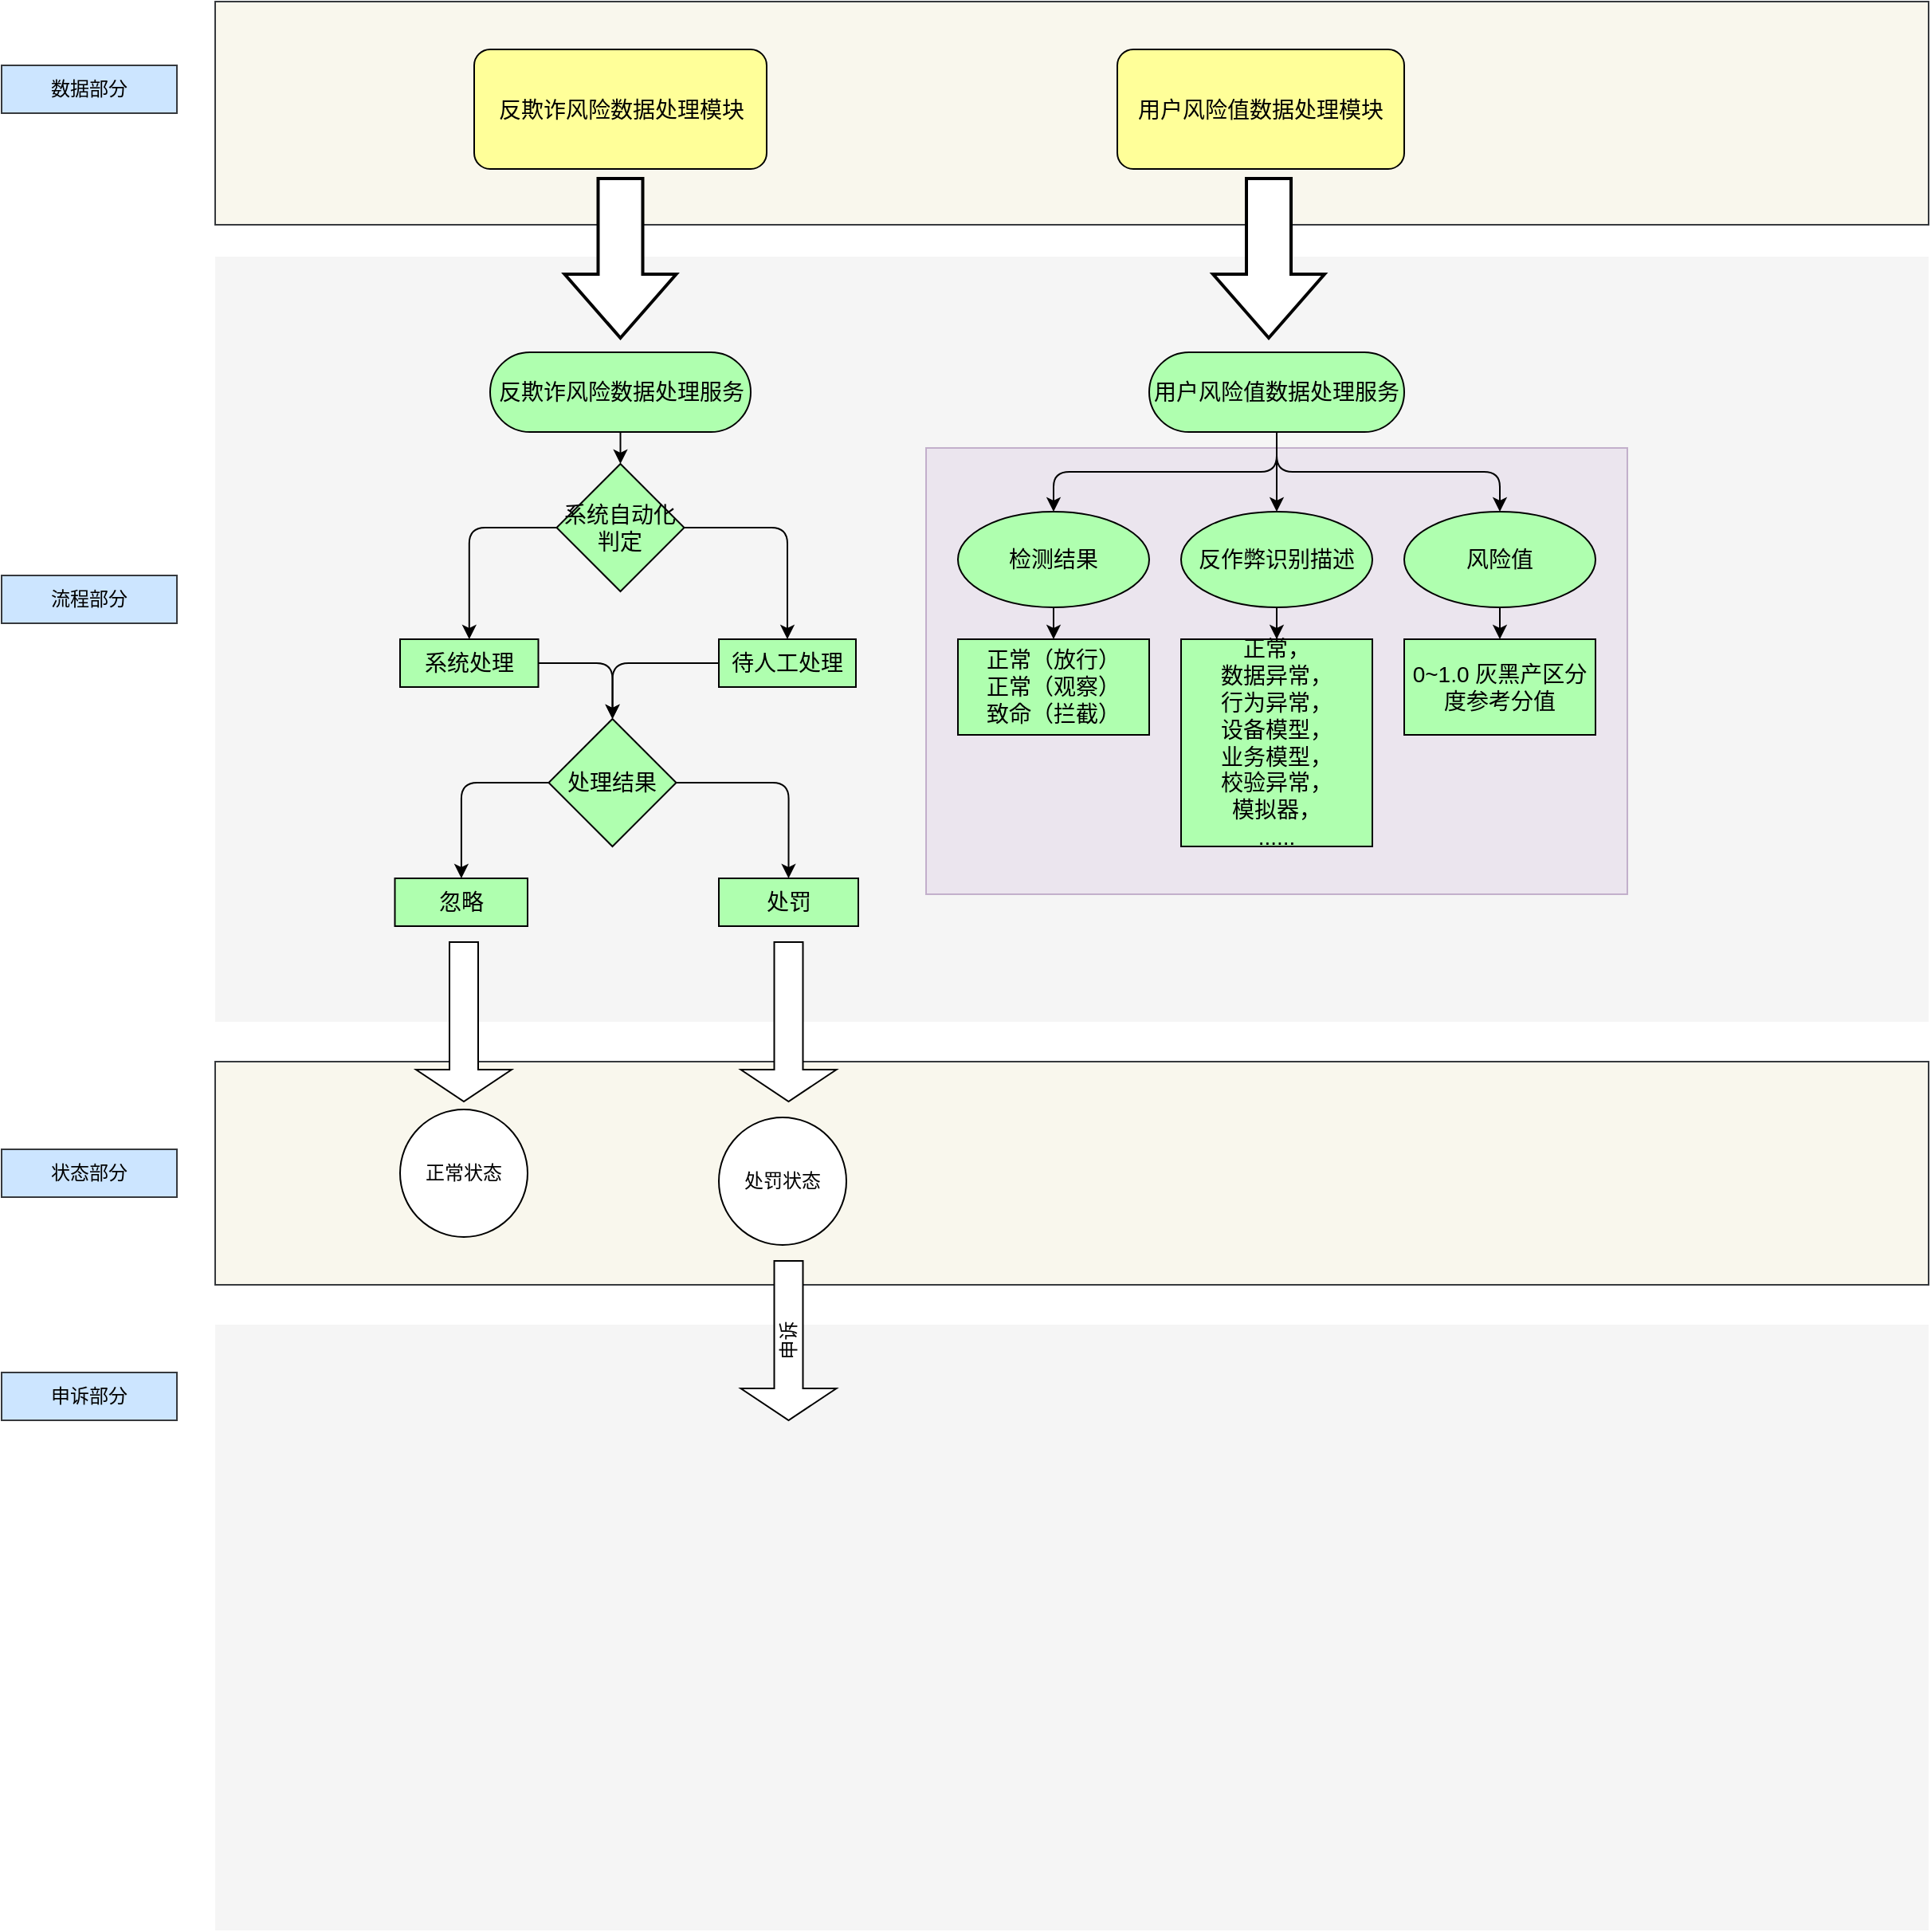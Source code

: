<mxfile version="16.2.6" type="github">
  <diagram id="6I0OCvxSQrVGMHxT2VVA" name="Page-1">
    <mxGraphModel dx="1408" dy="784" grid="1" gridSize="10" guides="1" tooltips="1" connect="1" arrows="1" fold="1" page="1" pageScale="1" pageWidth="850" pageHeight="1400" math="0" shadow="0">
      <root>
        <mxCell id="0" />
        <mxCell id="1" parent="0" />
        <mxCell id="dKdSaXE48SgPbhcamS2K-30" value="" style="whiteSpace=wrap;html=1;strokeColor=none;strokeWidth=1;fillColor=#f5f5f5;fontSize=14;" parent="1" vertex="1">
          <mxGeometry x="184" y="280" width="1075" height="480" as="geometry" />
        </mxCell>
        <mxCell id="YnACuEAS1CAyGtal8GB_-91" value="" style="rounded=0;whiteSpace=wrap;html=1;fillColor=#e1d5e7;strokeColor=#9673a6;opacity=50;" vertex="1" parent="1">
          <mxGeometry x="630" y="400" width="440" height="280" as="geometry" />
        </mxCell>
        <mxCell id="dKdSaXE48SgPbhcamS2K-32" value="" style="whiteSpace=wrap;html=1;strokeWidth=1;fontSize=14;fillColor=#f9f7ed;strokeColor=#36393d;" parent="1" vertex="1">
          <mxGeometry x="184" y="120" width="1075" height="140" as="geometry" />
        </mxCell>
        <mxCell id="YnACuEAS1CAyGtal8GB_-39" value="" style="edgeStyle=orthogonalEdgeStyle;rounded=0;orthogonalLoop=1;jettySize=auto;html=1;" edge="1" parent="1" source="dKdSaXE48SgPbhcamS2K-40" target="YnACuEAS1CAyGtal8GB_-38">
          <mxGeometry relative="1" as="geometry" />
        </mxCell>
        <mxCell id="dKdSaXE48SgPbhcamS2K-40" value="反欺诈风险数据处理服务" style="html=1;whiteSpace=wrap;fillColor=#AFFFAF;shape=mxgraph.archimate3.service;fontSize=14;" parent="1" vertex="1">
          <mxGeometry x="356.5" y="340" width="163.5" height="50" as="geometry" />
        </mxCell>
        <mxCell id="YnACuEAS1CAyGtal8GB_-80" value="" style="edgeStyle=orthogonalEdgeStyle;rounded=1;orthogonalLoop=1;jettySize=auto;html=1;labelBackgroundColor=default;" edge="1" parent="1" source="dKdSaXE48SgPbhcamS2K-45" target="YnACuEAS1CAyGtal8GB_-79">
          <mxGeometry relative="1" as="geometry" />
        </mxCell>
        <mxCell id="YnACuEAS1CAyGtal8GB_-82" value="" style="edgeStyle=orthogonalEdgeStyle;rounded=1;orthogonalLoop=1;jettySize=auto;html=1;labelBackgroundColor=default;" edge="1" parent="1" source="dKdSaXE48SgPbhcamS2K-45" target="YnACuEAS1CAyGtal8GB_-81">
          <mxGeometry relative="1" as="geometry" />
        </mxCell>
        <mxCell id="YnACuEAS1CAyGtal8GB_-84" value="" style="edgeStyle=orthogonalEdgeStyle;rounded=1;orthogonalLoop=1;jettySize=auto;html=1;labelBackgroundColor=default;" edge="1" parent="1" source="dKdSaXE48SgPbhcamS2K-45" target="YnACuEAS1CAyGtal8GB_-83">
          <mxGeometry relative="1" as="geometry" />
        </mxCell>
        <mxCell id="dKdSaXE48SgPbhcamS2K-45" value="用户风险值数据处理服务" style="html=1;whiteSpace=wrap;fillColor=#AFFFAF;shape=mxgraph.archimate3.service;fontSize=14;" parent="1" vertex="1">
          <mxGeometry x="770" y="340" width="160" height="50" as="geometry" />
        </mxCell>
        <mxCell id="dKdSaXE48SgPbhcamS2K-54" value="反欺诈风险数据处理模块" style="html=1;whiteSpace=wrap;fillColor=#ffff99;shape=mxgraph.archimate3.application;appType=;archiType=rounded;fontSize=14;" parent="1" vertex="1">
          <mxGeometry x="346.5" y="150" width="183.5" height="75" as="geometry" />
        </mxCell>
        <mxCell id="dKdSaXE48SgPbhcamS2K-55" value="用户风险值数据处理模块" style="html=1;whiteSpace=wrap;fillColor=#ffff99;shape=mxgraph.archimate3.application;appType=;archiType=rounded;fontSize=14;" parent="1" vertex="1">
          <mxGeometry x="750" y="150" width="180" height="75" as="geometry" />
        </mxCell>
        <mxCell id="YnACuEAS1CAyGtal8GB_-1" value="数据部分" style="text;html=1;strokeColor=#36393d;fillColor=#cce5ff;align=center;verticalAlign=middle;whiteSpace=wrap;rounded=0;" vertex="1" parent="1">
          <mxGeometry x="50" y="160" width="110" height="30" as="geometry" />
        </mxCell>
        <mxCell id="YnACuEAS1CAyGtal8GB_-3" value="" style="verticalLabelPosition=bottom;verticalAlign=top;html=1;strokeWidth=2;shape=mxgraph.arrows2.arrow;dy=0.6;dx=40;notch=0;direction=south;" vertex="1" parent="1">
          <mxGeometry x="403.25" y="231" width="70" height="100" as="geometry" />
        </mxCell>
        <mxCell id="YnACuEAS1CAyGtal8GB_-4" value="" style="verticalLabelPosition=bottom;verticalAlign=top;html=1;strokeWidth=2;shape=mxgraph.arrows2.arrow;dy=0.6;dx=40;notch=0;direction=south;" vertex="1" parent="1">
          <mxGeometry x="810" y="231" width="70" height="100" as="geometry" />
        </mxCell>
        <mxCell id="YnACuEAS1CAyGtal8GB_-48" value="" style="edgeStyle=orthogonalEdgeStyle;orthogonalLoop=1;jettySize=auto;html=1;rounded=1;" edge="1" parent="1" source="YnACuEAS1CAyGtal8GB_-22" target="YnACuEAS1CAyGtal8GB_-47">
          <mxGeometry relative="1" as="geometry" />
        </mxCell>
        <mxCell id="YnACuEAS1CAyGtal8GB_-22" value="系统处理" style="whiteSpace=wrap;html=1;fontSize=14;fillColor=#AFFFAF;strokeColor=rgb(0, 0, 0);fontColor=rgb(0, 0, 0);" vertex="1" parent="1">
          <mxGeometry x="300" y="520" width="86.75" height="30" as="geometry" />
        </mxCell>
        <mxCell id="YnACuEAS1CAyGtal8GB_-49" value="" style="edgeStyle=orthogonalEdgeStyle;rounded=1;orthogonalLoop=1;jettySize=auto;html=1;entryX=0.5;entryY=0;entryDx=0;entryDy=0;" edge="1" parent="1" source="YnACuEAS1CAyGtal8GB_-26" target="YnACuEAS1CAyGtal8GB_-47">
          <mxGeometry relative="1" as="geometry" />
        </mxCell>
        <mxCell id="YnACuEAS1CAyGtal8GB_-26" value="待人工处理" style="whiteSpace=wrap;html=1;fontSize=14;fillColor=#AFFFAF;strokeColor=rgb(0, 0, 0);fontColor=rgb(0, 0, 0);" vertex="1" parent="1">
          <mxGeometry x="500" y="520" width="86" height="30" as="geometry" />
        </mxCell>
        <mxCell id="YnACuEAS1CAyGtal8GB_-30" value="忽略" style="whiteSpace=wrap;html=1;fontSize=14;fillColor=#AFFFAF;strokeColor=rgb(0, 0, 0);fontColor=rgb(0, 0, 0);" vertex="1" parent="1">
          <mxGeometry x="296.75" y="670" width="83.25" height="30" as="geometry" />
        </mxCell>
        <mxCell id="YnACuEAS1CAyGtal8GB_-28" value="处罚" style="whiteSpace=wrap;html=1;fontSize=14;fillColor=#AFFFAF;strokeColor=rgb(0, 0, 0);fontColor=rgb(0, 0, 0);" vertex="1" parent="1">
          <mxGeometry x="500" y="670" width="87.5" height="30" as="geometry" />
        </mxCell>
        <mxCell id="YnACuEAS1CAyGtal8GB_-43" value="" style="edgeStyle=orthogonalEdgeStyle;rounded=1;orthogonalLoop=1;jettySize=auto;html=1;metaEdit=0;" edge="1" parent="1" source="YnACuEAS1CAyGtal8GB_-38" target="YnACuEAS1CAyGtal8GB_-22">
          <mxGeometry relative="1" as="geometry">
            <mxPoint x="438.25" y="570" as="targetPoint" />
          </mxGeometry>
        </mxCell>
        <mxCell id="YnACuEAS1CAyGtal8GB_-46" value="" style="edgeStyle=orthogonalEdgeStyle;rounded=1;orthogonalLoop=1;jettySize=auto;html=1;entryX=0.5;entryY=0;entryDx=0;entryDy=0;" edge="1" parent="1" source="YnACuEAS1CAyGtal8GB_-38" target="YnACuEAS1CAyGtal8GB_-26">
          <mxGeometry relative="1" as="geometry">
            <mxPoint x="438.25" y="570" as="targetPoint" />
          </mxGeometry>
        </mxCell>
        <mxCell id="YnACuEAS1CAyGtal8GB_-38" value="系统自动化&lt;br&gt;判定" style="rhombus;whiteSpace=wrap;html=1;fontSize=14;fillColor=#AFFFAF;strokeColor=rgb(0, 0, 0);fontColor=rgb(0, 0, 0);" vertex="1" parent="1">
          <mxGeometry x="398.25" y="410" width="80" height="80" as="geometry" />
        </mxCell>
        <mxCell id="YnACuEAS1CAyGtal8GB_-51" value="" style="edgeStyle=orthogonalEdgeStyle;rounded=1;orthogonalLoop=1;jettySize=auto;html=1;" edge="1" parent="1" source="YnACuEAS1CAyGtal8GB_-47" target="YnACuEAS1CAyGtal8GB_-30">
          <mxGeometry relative="1" as="geometry">
            <mxPoint x="433.255" y="730" as="targetPoint" />
          </mxGeometry>
        </mxCell>
        <mxCell id="YnACuEAS1CAyGtal8GB_-53" value="" style="edgeStyle=orthogonalEdgeStyle;rounded=1;orthogonalLoop=1;jettySize=auto;html=1;entryX=0.5;entryY=0;entryDx=0;entryDy=0;" edge="1" parent="1" source="YnACuEAS1CAyGtal8GB_-47" target="YnACuEAS1CAyGtal8GB_-28">
          <mxGeometry relative="1" as="geometry">
            <mxPoint x="433.255" y="730" as="targetPoint" />
          </mxGeometry>
        </mxCell>
        <mxCell id="YnACuEAS1CAyGtal8GB_-47" value="处理结果" style="rhombus;whiteSpace=wrap;html=1;fontSize=14;fillColor=#AFFFAF;strokeColor=rgb(0, 0, 0);fontColor=rgb(0, 0, 0);" vertex="1" parent="1">
          <mxGeometry x="393.255" y="570" width="80" height="80" as="geometry" />
        </mxCell>
        <mxCell id="YnACuEAS1CAyGtal8GB_-54" value="流程部分" style="text;html=1;strokeColor=#36393d;fillColor=#cce5ff;align=center;verticalAlign=middle;whiteSpace=wrap;rounded=0;" vertex="1" parent="1">
          <mxGeometry x="50" y="480" width="110" height="30" as="geometry" />
        </mxCell>
        <mxCell id="YnACuEAS1CAyGtal8GB_-60" value="状态部分" style="text;html=1;strokeColor=#36393d;fillColor=#cce5ff;align=center;verticalAlign=middle;whiteSpace=wrap;rounded=0;" vertex="1" parent="1">
          <mxGeometry x="50" y="840" width="110" height="30" as="geometry" />
        </mxCell>
        <mxCell id="YnACuEAS1CAyGtal8GB_-61" value="" style="whiteSpace=wrap;html=1;strokeWidth=1;fontSize=14;fillColor=#f9f7ed;strokeColor=#36393d;" vertex="1" parent="1">
          <mxGeometry x="184" y="785" width="1075" height="140" as="geometry" />
        </mxCell>
        <mxCell id="YnACuEAS1CAyGtal8GB_-63" value="正常状态" style="ellipse;whiteSpace=wrap;html=1;aspect=fixed;" vertex="1" parent="1">
          <mxGeometry x="300" y="815" width="80" height="80" as="geometry" />
        </mxCell>
        <mxCell id="YnACuEAS1CAyGtal8GB_-64" value="处罚状态" style="ellipse;whiteSpace=wrap;html=1;aspect=fixed;" vertex="1" parent="1">
          <mxGeometry x="500" y="820" width="80" height="80" as="geometry" />
        </mxCell>
        <mxCell id="YnACuEAS1CAyGtal8GB_-67" value="申诉部分" style="text;html=1;strokeColor=#36393d;fillColor=#cce5ff;align=center;verticalAlign=middle;whiteSpace=wrap;rounded=0;" vertex="1" parent="1">
          <mxGeometry x="50" y="980" width="110" height="30" as="geometry" />
        </mxCell>
        <mxCell id="YnACuEAS1CAyGtal8GB_-68" value="" style="whiteSpace=wrap;html=1;strokeColor=none;strokeWidth=1;fillColor=#f5f5f5;fontSize=14;" vertex="1" parent="1">
          <mxGeometry x="184" y="950" width="1075" height="380" as="geometry" />
        </mxCell>
        <mxCell id="YnACuEAS1CAyGtal8GB_-70" value="申诉" style="shape=singleArrow;direction=south;whiteSpace=wrap;html=1;labelPosition=center;verticalLabelPosition=middle;align=center;verticalAlign=middle;horizontal=0;" vertex="1" parent="1">
          <mxGeometry x="513.75" y="910" width="60" height="100" as="geometry" />
        </mxCell>
        <mxCell id="YnACuEAS1CAyGtal8GB_-71" value="" style="shape=singleArrow;direction=south;whiteSpace=wrap;html=1;labelPosition=center;verticalLabelPosition=middle;align=center;verticalAlign=middle;horizontal=0;" vertex="1" parent="1">
          <mxGeometry x="513.75" y="710" width="60" height="100" as="geometry" />
        </mxCell>
        <mxCell id="YnACuEAS1CAyGtal8GB_-72" value="" style="shape=singleArrow;direction=south;whiteSpace=wrap;html=1;labelPosition=center;verticalLabelPosition=middle;align=center;verticalAlign=middle;horizontal=0;" vertex="1" parent="1">
          <mxGeometry x="310" y="710" width="60" height="100" as="geometry" />
        </mxCell>
        <mxCell id="YnACuEAS1CAyGtal8GB_-88" value="" style="edgeStyle=orthogonalEdgeStyle;rounded=1;orthogonalLoop=1;jettySize=auto;html=1;labelBackgroundColor=default;" edge="1" parent="1" source="YnACuEAS1CAyGtal8GB_-79" target="YnACuEAS1CAyGtal8GB_-87">
          <mxGeometry relative="1" as="geometry" />
        </mxCell>
        <mxCell id="YnACuEAS1CAyGtal8GB_-79" value="检测结果" style="ellipse;whiteSpace=wrap;html=1;fontSize=14;fillColor=#AFFFAF;strokeColor=rgb(0, 0, 0);fontColor=rgb(0, 0, 0);" vertex="1" parent="1">
          <mxGeometry x="650" y="440" width="120" height="60" as="geometry" />
        </mxCell>
        <mxCell id="YnACuEAS1CAyGtal8GB_-90" value="" style="edgeStyle=orthogonalEdgeStyle;rounded=1;orthogonalLoop=1;jettySize=auto;html=1;labelBackgroundColor=default;" edge="1" parent="1" source="YnACuEAS1CAyGtal8GB_-81" target="YnACuEAS1CAyGtal8GB_-89">
          <mxGeometry relative="1" as="geometry" />
        </mxCell>
        <mxCell id="YnACuEAS1CAyGtal8GB_-81" value="风险值" style="ellipse;whiteSpace=wrap;html=1;fontSize=14;fillColor=#AFFFAF;strokeColor=rgb(0, 0, 0);fontColor=rgb(0, 0, 0);" vertex="1" parent="1">
          <mxGeometry x="930" y="440" width="120" height="60" as="geometry" />
        </mxCell>
        <mxCell id="YnACuEAS1CAyGtal8GB_-86" value="" style="edgeStyle=orthogonalEdgeStyle;rounded=1;orthogonalLoop=1;jettySize=auto;html=1;labelBackgroundColor=default;" edge="1" parent="1" source="YnACuEAS1CAyGtal8GB_-83" target="YnACuEAS1CAyGtal8GB_-85">
          <mxGeometry relative="1" as="geometry" />
        </mxCell>
        <mxCell id="YnACuEAS1CAyGtal8GB_-83" value="反作弊识别描述" style="ellipse;whiteSpace=wrap;html=1;fontSize=14;fillColor=#AFFFAF;strokeColor=rgb(0, 0, 0);fontColor=rgb(0, 0, 0);" vertex="1" parent="1">
          <mxGeometry x="790" y="440" width="120" height="60" as="geometry" />
        </mxCell>
        <mxCell id="YnACuEAS1CAyGtal8GB_-85" value="&lt;div&gt;正常，&lt;/div&gt;&lt;div&gt;数据异常，&lt;/div&gt;&lt;div&gt;行为异常，&lt;/div&gt;&lt;div&gt;设备模型，&lt;/div&gt;&lt;div&gt;业务模型，&lt;/div&gt;&lt;div&gt;校验异常，&lt;/div&gt;&lt;div&gt;模拟器，&lt;/div&gt;&lt;div&gt;......&lt;/div&gt;" style="whiteSpace=wrap;html=1;fontSize=14;fillColor=#AFFFAF;strokeColor=rgb(0, 0, 0);fontColor=rgb(0, 0, 0);align=center;" vertex="1" parent="1">
          <mxGeometry x="790" y="520" width="120" height="130" as="geometry" />
        </mxCell>
        <mxCell id="YnACuEAS1CAyGtal8GB_-87" value="&lt;div&gt;正常（放行）&lt;/div&gt;&lt;div&gt;正常（观察）&lt;/div&gt;&lt;div&gt;致命（拦截）&lt;/div&gt;" style="whiteSpace=wrap;html=1;fontSize=14;fillColor=#AFFFAF;strokeColor=rgb(0, 0, 0);fontColor=rgb(0, 0, 0);" vertex="1" parent="1">
          <mxGeometry x="650" y="520" width="120" height="60" as="geometry" />
        </mxCell>
        <mxCell id="YnACuEAS1CAyGtal8GB_-89" value="0~1.0 灰黑产区分度参考分值" style="whiteSpace=wrap;html=1;fontSize=14;fillColor=#AFFFAF;strokeColor=rgb(0, 0, 0);fontColor=rgb(0, 0, 0);" vertex="1" parent="1">
          <mxGeometry x="930" y="520" width="120" height="60" as="geometry" />
        </mxCell>
      </root>
    </mxGraphModel>
  </diagram>
</mxfile>
